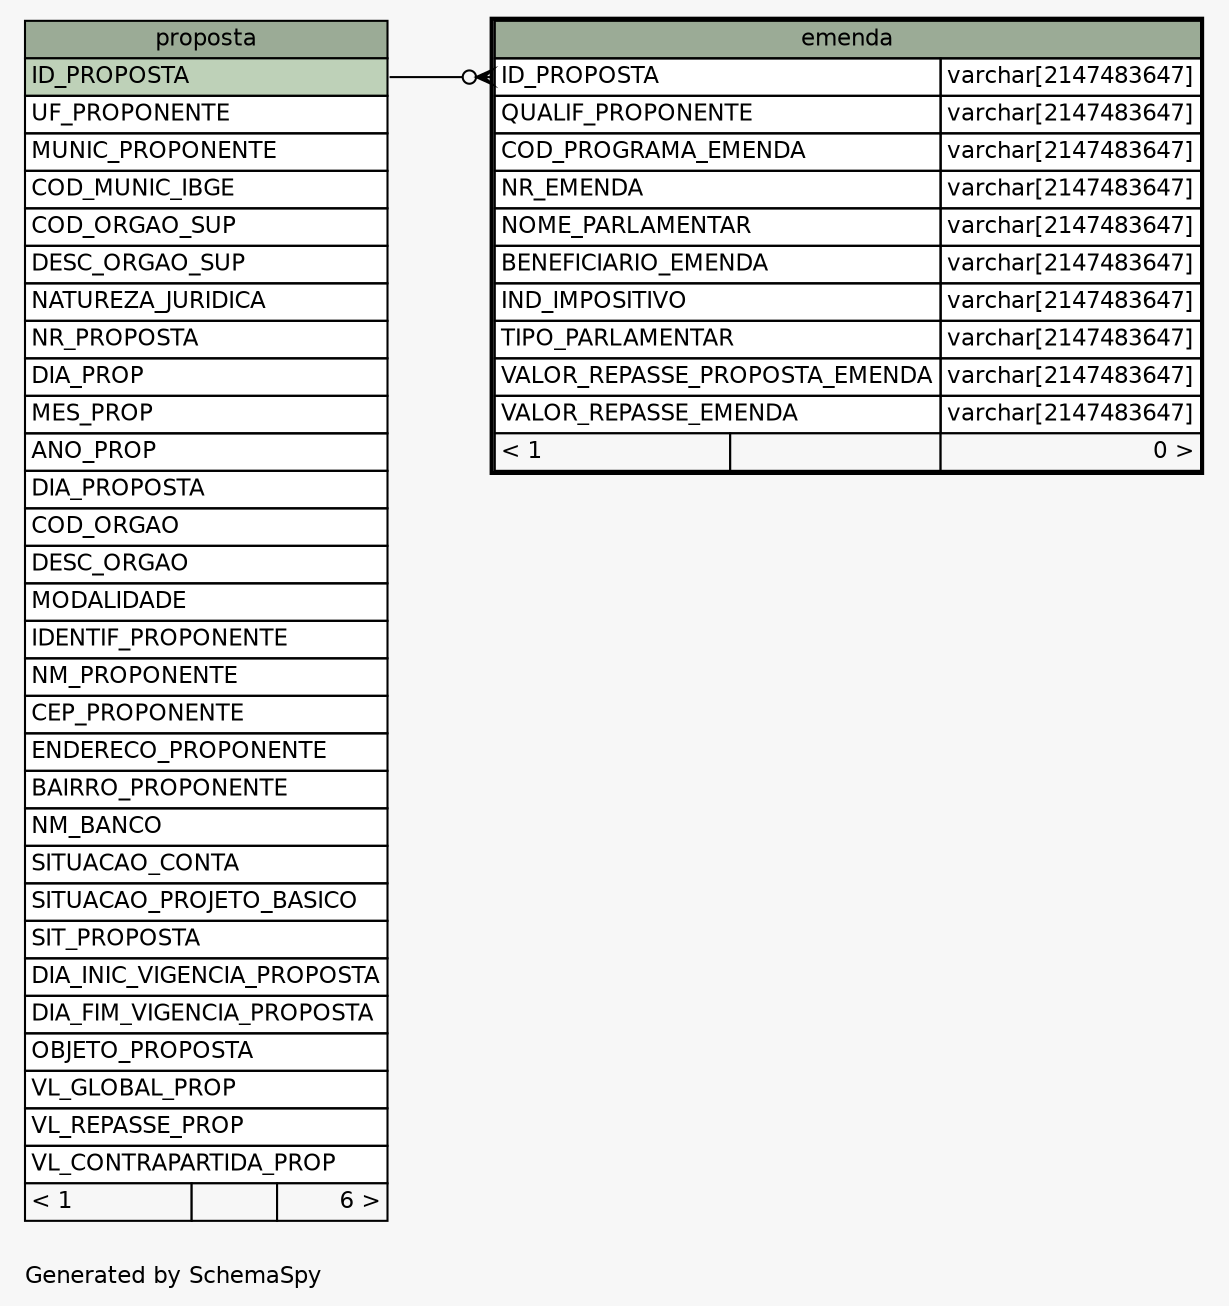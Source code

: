 // dot 2.38.0 on Windows 10 10.0
// SchemaSpy rev 590
digraph "oneDegreeRelationshipsDiagram" {
  graph [
    rankdir="RL"
    bgcolor="#f7f7f7"
    label="\nGenerated by SchemaSpy"
    labeljust="l"
    nodesep="0.18"
    ranksep="0.46"
    fontname="Helvetica"
    fontsize="11"
  ];
  node [
    fontname="Helvetica"
    fontsize="11"
    shape="plaintext"
  ];
  edge [
    arrowsize="0.8"
  ];
  "emenda":"ID_PROPOSTA":w -> "proposta":"ID_PROPOSTA":e [arrowhead=none dir=back arrowtail=crowodot];
  "emenda" [
    label=<
    <TABLE BORDER="2" CELLBORDER="1" CELLSPACING="0" BGCOLOR="#ffffff">
      <TR><TD COLSPAN="3" BGCOLOR="#9bab96" ALIGN="CENTER">emenda</TD></TR>
      <TR><TD PORT="ID_PROPOSTA" COLSPAN="2" ALIGN="LEFT">ID_PROPOSTA</TD><TD PORT="ID_PROPOSTA.type" ALIGN="LEFT">varchar[2147483647]</TD></TR>
      <TR><TD PORT="QUALIF_PROPONENTE" COLSPAN="2" ALIGN="LEFT">QUALIF_PROPONENTE</TD><TD PORT="QUALIF_PROPONENTE.type" ALIGN="LEFT">varchar[2147483647]</TD></TR>
      <TR><TD PORT="COD_PROGRAMA_EMENDA" COLSPAN="2" ALIGN="LEFT">COD_PROGRAMA_EMENDA</TD><TD PORT="COD_PROGRAMA_EMENDA.type" ALIGN="LEFT">varchar[2147483647]</TD></TR>
      <TR><TD PORT="NR_EMENDA" COLSPAN="2" ALIGN="LEFT">NR_EMENDA</TD><TD PORT="NR_EMENDA.type" ALIGN="LEFT">varchar[2147483647]</TD></TR>
      <TR><TD PORT="NOME_PARLAMENTAR" COLSPAN="2" ALIGN="LEFT">NOME_PARLAMENTAR</TD><TD PORT="NOME_PARLAMENTAR.type" ALIGN="LEFT">varchar[2147483647]</TD></TR>
      <TR><TD PORT="BENEFICIARIO_EMENDA" COLSPAN="2" ALIGN="LEFT">BENEFICIARIO_EMENDA</TD><TD PORT="BENEFICIARIO_EMENDA.type" ALIGN="LEFT">varchar[2147483647]</TD></TR>
      <TR><TD PORT="IND_IMPOSITIVO" COLSPAN="2" ALIGN="LEFT">IND_IMPOSITIVO</TD><TD PORT="IND_IMPOSITIVO.type" ALIGN="LEFT">varchar[2147483647]</TD></TR>
      <TR><TD PORT="TIPO_PARLAMENTAR" COLSPAN="2" ALIGN="LEFT">TIPO_PARLAMENTAR</TD><TD PORT="TIPO_PARLAMENTAR.type" ALIGN="LEFT">varchar[2147483647]</TD></TR>
      <TR><TD PORT="VALOR_REPASSE_PROPOSTA_EMENDA" COLSPAN="2" ALIGN="LEFT">VALOR_REPASSE_PROPOSTA_EMENDA</TD><TD PORT="VALOR_REPASSE_PROPOSTA_EMENDA.type" ALIGN="LEFT">varchar[2147483647]</TD></TR>
      <TR><TD PORT="VALOR_REPASSE_EMENDA" COLSPAN="2" ALIGN="LEFT">VALOR_REPASSE_EMENDA</TD><TD PORT="VALOR_REPASSE_EMENDA.type" ALIGN="LEFT">varchar[2147483647]</TD></TR>
      <TR><TD ALIGN="LEFT" BGCOLOR="#f7f7f7">&lt; 1</TD><TD ALIGN="RIGHT" BGCOLOR="#f7f7f7">  </TD><TD ALIGN="RIGHT" BGCOLOR="#f7f7f7">0 &gt;</TD></TR>
    </TABLE>>
    URL="emenda.html"
    tooltip="emenda"
  ];
  "proposta" [
    label=<
    <TABLE BORDER="0" CELLBORDER="1" CELLSPACING="0" BGCOLOR="#ffffff">
      <TR><TD COLSPAN="3" BGCOLOR="#9bab96" ALIGN="CENTER">proposta</TD></TR>
      <TR><TD PORT="ID_PROPOSTA" COLSPAN="3" BGCOLOR="#bed1b8" ALIGN="LEFT">ID_PROPOSTA</TD></TR>
      <TR><TD PORT="UF_PROPONENTE" COLSPAN="3" ALIGN="LEFT">UF_PROPONENTE</TD></TR>
      <TR><TD PORT="MUNIC_PROPONENTE" COLSPAN="3" ALIGN="LEFT">MUNIC_PROPONENTE</TD></TR>
      <TR><TD PORT="COD_MUNIC_IBGE" COLSPAN="3" ALIGN="LEFT">COD_MUNIC_IBGE</TD></TR>
      <TR><TD PORT="COD_ORGAO_SUP" COLSPAN="3" ALIGN="LEFT">COD_ORGAO_SUP</TD></TR>
      <TR><TD PORT="DESC_ORGAO_SUP" COLSPAN="3" ALIGN="LEFT">DESC_ORGAO_SUP</TD></TR>
      <TR><TD PORT="NATUREZA_JURIDICA" COLSPAN="3" ALIGN="LEFT">NATUREZA_JURIDICA</TD></TR>
      <TR><TD PORT="NR_PROPOSTA" COLSPAN="3" ALIGN="LEFT">NR_PROPOSTA</TD></TR>
      <TR><TD PORT="DIA_PROP" COLSPAN="3" ALIGN="LEFT">DIA_PROP</TD></TR>
      <TR><TD PORT="MES_PROP" COLSPAN="3" ALIGN="LEFT">MES_PROP</TD></TR>
      <TR><TD PORT="ANO_PROP" COLSPAN="3" ALIGN="LEFT">ANO_PROP</TD></TR>
      <TR><TD PORT="DIA_PROPOSTA" COLSPAN="3" ALIGN="LEFT">DIA_PROPOSTA</TD></TR>
      <TR><TD PORT="COD_ORGAO" COLSPAN="3" ALIGN="LEFT">COD_ORGAO</TD></TR>
      <TR><TD PORT="DESC_ORGAO" COLSPAN="3" ALIGN="LEFT">DESC_ORGAO</TD></TR>
      <TR><TD PORT="MODALIDADE" COLSPAN="3" ALIGN="LEFT">MODALIDADE</TD></TR>
      <TR><TD PORT="IDENTIF_PROPONENTE" COLSPAN="3" ALIGN="LEFT">IDENTIF_PROPONENTE</TD></TR>
      <TR><TD PORT="NM_PROPONENTE" COLSPAN="3" ALIGN="LEFT">NM_PROPONENTE</TD></TR>
      <TR><TD PORT="CEP_PROPONENTE" COLSPAN="3" ALIGN="LEFT">CEP_PROPONENTE</TD></TR>
      <TR><TD PORT="ENDERECO_PROPONENTE" COLSPAN="3" ALIGN="LEFT">ENDERECO_PROPONENTE</TD></TR>
      <TR><TD PORT="BAIRRO_PROPONENTE" COLSPAN="3" ALIGN="LEFT">BAIRRO_PROPONENTE</TD></TR>
      <TR><TD PORT="NM_BANCO" COLSPAN="3" ALIGN="LEFT">NM_BANCO</TD></TR>
      <TR><TD PORT="SITUACAO_CONTA" COLSPAN="3" ALIGN="LEFT">SITUACAO_CONTA</TD></TR>
      <TR><TD PORT="SITUACAO_PROJETO_BASICO" COLSPAN="3" ALIGN="LEFT">SITUACAO_PROJETO_BASICO</TD></TR>
      <TR><TD PORT="SIT_PROPOSTA" COLSPAN="3" ALIGN="LEFT">SIT_PROPOSTA</TD></TR>
      <TR><TD PORT="DIA_INIC_VIGENCIA_PROPOSTA" COLSPAN="3" ALIGN="LEFT">DIA_INIC_VIGENCIA_PROPOSTA</TD></TR>
      <TR><TD PORT="DIA_FIM_VIGENCIA_PROPOSTA" COLSPAN="3" ALIGN="LEFT">DIA_FIM_VIGENCIA_PROPOSTA</TD></TR>
      <TR><TD PORT="OBJETO_PROPOSTA" COLSPAN="3" ALIGN="LEFT">OBJETO_PROPOSTA</TD></TR>
      <TR><TD PORT="VL_GLOBAL_PROP" COLSPAN="3" ALIGN="LEFT">VL_GLOBAL_PROP</TD></TR>
      <TR><TD PORT="VL_REPASSE_PROP" COLSPAN="3" ALIGN="LEFT">VL_REPASSE_PROP</TD></TR>
      <TR><TD PORT="VL_CONTRAPARTIDA_PROP" COLSPAN="3" ALIGN="LEFT">VL_CONTRAPARTIDA_PROP</TD></TR>
      <TR><TD ALIGN="LEFT" BGCOLOR="#f7f7f7">&lt; 1</TD><TD ALIGN="RIGHT" BGCOLOR="#f7f7f7">  </TD><TD ALIGN="RIGHT" BGCOLOR="#f7f7f7">6 &gt;</TD></TR>
    </TABLE>>
    URL="proposta.html"
    tooltip="proposta"
  ];
}
